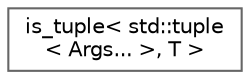 digraph "Graphical Class Hierarchy"
{
 // LATEX_PDF_SIZE
  bgcolor="transparent";
  edge [fontname=Helvetica,fontsize=10,labelfontname=Helvetica,labelfontsize=10];
  node [fontname=Helvetica,fontsize=10,shape=box,height=0.2,width=0.4];
  rankdir="LR";
  Node0 [id="Node000000",label="is_tuple\< std::tuple\l\< Args... \>, T \>",height=0.2,width=0.4,color="grey40", fillcolor="white", style="filled",URL="$structis__tuple_3_01std_1_1tuple_3_01Args_8_8_8_01_4_00_01T_01_4.html",tooltip="Специализация шаблна с переменным количеством аргументов и проверкой типа."];
}
